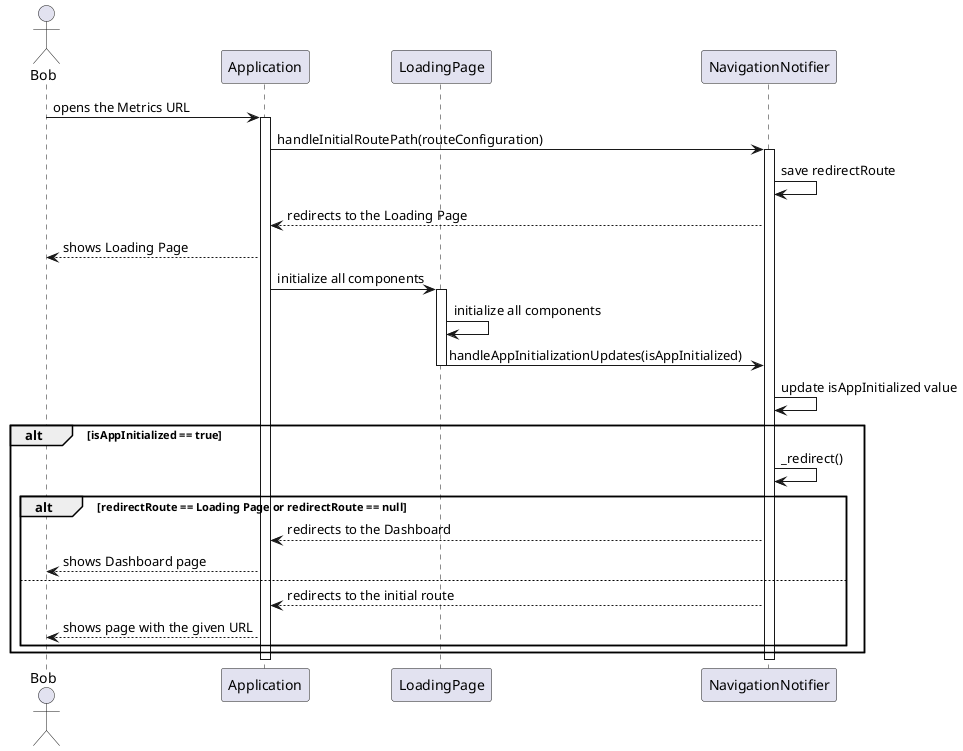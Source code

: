 @startuml not_initialized_app_navigation_sequence_diagram.puml

actor Bob

participant Application

participant LoadingPage

participant NavigationNotifier

Bob -> Application : opens the Metrics URL
activate Application

Application -> NavigationNotifier : handleInitialRoutePath(routeConfiguration)
activate NavigationNotifier

NavigationNotifier -> NavigationNotifier : save redirectRoute

NavigationNotifier --> Application : redirects to the Loading Page

Application --> Bob : shows Loading Page

Application -> LoadingPage : initialize all components

activate LoadingPage

LoadingPage -> LoadingPage : initialize all components

LoadingPage -> NavigationNotifier : handleAppInitializationUpdates(isAppInitialized)

deactivate LoadingPage

NavigationNotifier -> NavigationNotifier : update isAppInitialized value

alt isAppInitialized == true
    NavigationNotifier -> NavigationNotifier : _redirect()

    alt redirectRoute == Loading Page or redirectRoute == null
        NavigationNotifier --> Application : redirects to the Dashboard
        Application --> Bob : shows Dashboard page
    else
        NavigationNotifier --> Application : redirects to the initial route
        Application --> Bob : shows page with the given URL
    end
end

deactivate NavigationNotifier
deactivate Application

@enduml
